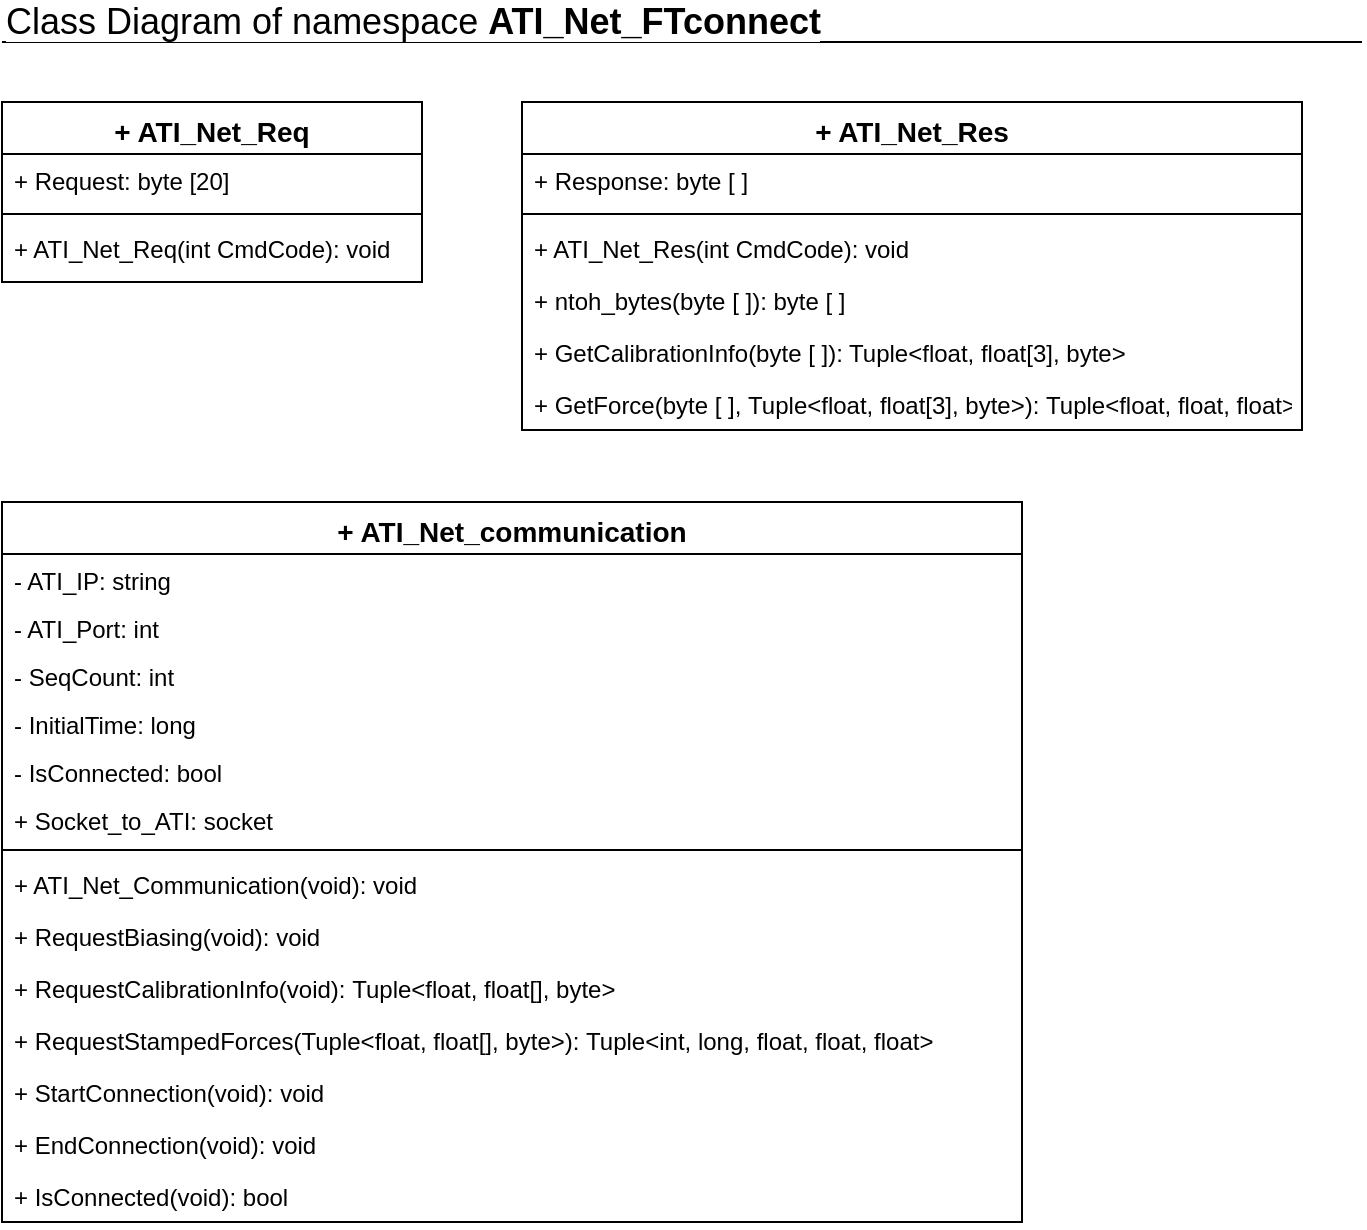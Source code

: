 <mxfile version="13.10.3" type="github">
  <diagram name="Page-1" id="2ca16b54-16f6-2749-3443-fa8db7711227">
    <mxGraphModel dx="1422" dy="705" grid="1" gridSize="10" guides="1" tooltips="1" connect="1" arrows="1" fold="1" page="1" pageScale="1" pageWidth="850" pageHeight="1100" background="#ffffff" math="0" shadow="0">
      <root>
        <mxCell id="0" />
        <mxCell id="1" parent="0" />
        <mxCell id="1iOGaAFrSu2fwKG4vINM-10" value="" style="endArrow=none;html=1;" parent="1" edge="1">
          <mxGeometry width="50" height="50" relative="1" as="geometry">
            <mxPoint x="20" y="40" as="sourcePoint" />
            <mxPoint x="700" y="40" as="targetPoint" />
          </mxGeometry>
        </mxCell>
        <mxCell id="1iOGaAFrSu2fwKG4vINM-11" value="&lt;font style=&quot;font-size: 18px ; background-color: rgb(255 , 255 , 255)&quot;&gt;Class Diagram of namespace &lt;b&gt;ATI_Net_FTconnect&lt;/b&gt;&lt;/font&gt;" style="text;html=1;strokeColor=none;fillColor=none;align=left;verticalAlign=middle;whiteSpace=wrap;rounded=0;" parent="1" vertex="1">
          <mxGeometry x="20" y="20" width="500" height="20" as="geometry" />
        </mxCell>
        <mxCell id="1iOGaAFrSu2fwKG4vINM-37" value="+ ATI_Net_Req" style="swimlane;fontStyle=1;align=center;verticalAlign=top;childLayout=stackLayout;horizontal=1;startSize=26;horizontalStack=0;resizeParent=1;resizeParentMax=0;resizeLast=0;collapsible=1;marginBottom=0;fontSize=14;" parent="1" vertex="1">
          <mxGeometry x="20" y="70" width="210" height="90" as="geometry">
            <mxRectangle x="20" y="50" width="110" height="26" as="alternateBounds" />
          </mxGeometry>
        </mxCell>
        <mxCell id="1iOGaAFrSu2fwKG4vINM-46" value="+ Request: byte [20]" style="text;strokeColor=none;fillColor=none;align=left;verticalAlign=top;spacingLeft=4;spacingRight=4;overflow=hidden;rotatable=0;points=[[0,0.5],[1,0.5]];portConstraint=eastwest;" parent="1iOGaAFrSu2fwKG4vINM-37" vertex="1">
          <mxGeometry y="26" width="210" height="26" as="geometry" />
        </mxCell>
        <mxCell id="1iOGaAFrSu2fwKG4vINM-39" value="" style="line;strokeWidth=1;fillColor=none;align=left;verticalAlign=middle;spacingTop=-1;spacingLeft=3;spacingRight=3;rotatable=0;labelPosition=right;points=[];portConstraint=eastwest;" parent="1iOGaAFrSu2fwKG4vINM-37" vertex="1">
          <mxGeometry y="52" width="210" height="8" as="geometry" />
        </mxCell>
        <mxCell id="1iOGaAFrSu2fwKG4vINM-40" value="+ ATI_Net_Req(int CmdCode): void" style="text;strokeColor=none;fillColor=none;align=left;verticalAlign=top;spacingLeft=4;spacingRight=4;overflow=hidden;rotatable=0;points=[[0,0.5],[1,0.5]];portConstraint=eastwest;" parent="1iOGaAFrSu2fwKG4vINM-37" vertex="1">
          <mxGeometry y="60" width="210" height="30" as="geometry" />
        </mxCell>
        <mxCell id="GB0pShtBo0qZIbZE_fmt-7" style="edgeStyle=orthogonalEdgeStyle;rounded=0;orthogonalLoop=1;jettySize=auto;html=1;exitX=1;exitY=0.5;exitDx=0;exitDy=0;" parent="1iOGaAFrSu2fwKG4vINM-37" source="1iOGaAFrSu2fwKG4vINM-46" target="1iOGaAFrSu2fwKG4vINM-46" edge="1">
          <mxGeometry relative="1" as="geometry" />
        </mxCell>
        <mxCell id="GB0pShtBo0qZIbZE_fmt-8" value="+ ATI_Net_communication" style="swimlane;fontStyle=1;align=center;verticalAlign=top;childLayout=stackLayout;horizontal=1;startSize=26;horizontalStack=0;resizeParent=1;resizeParentMax=0;resizeLast=0;collapsible=1;marginBottom=0;fontSize=14;" parent="1" vertex="1">
          <mxGeometry x="20" y="270" width="510" height="360" as="geometry">
            <mxRectangle x="20" y="150" width="110" height="26" as="alternateBounds" />
          </mxGeometry>
        </mxCell>
        <mxCell id="GB0pShtBo0qZIbZE_fmt-9" value="- ATI_IP: string" style="text;strokeColor=none;fillColor=none;align=left;verticalAlign=top;spacingLeft=4;spacingRight=4;overflow=hidden;rotatable=0;points=[[0,0.5],[1,0.5]];portConstraint=eastwest;spacingBottom=0;spacingTop=0;labelBackgroundColor=none;horizontal=1;" parent="GB0pShtBo0qZIbZE_fmt-8" vertex="1">
          <mxGeometry y="26" width="510" height="24" as="geometry" />
        </mxCell>
        <mxCell id="GB0pShtBo0qZIbZE_fmt-20" value="- ATI_Port: int" style="text;strokeColor=none;fillColor=none;align=left;verticalAlign=top;spacingLeft=4;spacingRight=4;overflow=hidden;rotatable=0;points=[[0,0.5],[1,0.5]];portConstraint=eastwest;spacingBottom=0;spacingTop=0;labelBackgroundColor=none;horizontal=1;" parent="GB0pShtBo0qZIbZE_fmt-8" vertex="1">
          <mxGeometry y="50" width="510" height="24" as="geometry" />
        </mxCell>
        <mxCell id="GB0pShtBo0qZIbZE_fmt-23" value="- SeqCount: int" style="text;strokeColor=none;fillColor=none;align=left;verticalAlign=top;spacingLeft=4;spacingRight=4;overflow=hidden;rotatable=0;points=[[0,0.5],[1,0.5]];portConstraint=eastwest;spacingBottom=0;spacingTop=0;labelBackgroundColor=none;horizontal=1;" parent="GB0pShtBo0qZIbZE_fmt-8" vertex="1">
          <mxGeometry y="74" width="510" height="24" as="geometry" />
        </mxCell>
        <mxCell id="GB0pShtBo0qZIbZE_fmt-24" value="- InitialTime: long" style="text;strokeColor=none;fillColor=none;align=left;verticalAlign=top;spacingLeft=4;spacingRight=4;overflow=hidden;rotatable=0;points=[[0,0.5],[1,0.5]];portConstraint=eastwest;spacingBottom=0;spacingTop=0;labelBackgroundColor=none;horizontal=1;" parent="GB0pShtBo0qZIbZE_fmt-8" vertex="1">
          <mxGeometry y="98" width="510" height="24" as="geometry" />
        </mxCell>
        <mxCell id="GB0pShtBo0qZIbZE_fmt-22" value="- IsConnected: bool" style="text;strokeColor=none;fillColor=none;align=left;verticalAlign=top;spacingLeft=4;spacingRight=4;overflow=hidden;rotatable=0;points=[[0,0.5],[1,0.5]];portConstraint=eastwest;spacingBottom=0;spacingTop=0;labelBackgroundColor=none;horizontal=1;" parent="GB0pShtBo0qZIbZE_fmt-8" vertex="1">
          <mxGeometry y="122" width="510" height="24" as="geometry" />
        </mxCell>
        <mxCell id="GB0pShtBo0qZIbZE_fmt-25" value="+ Socket_to_ATI: socket" style="text;strokeColor=none;fillColor=none;align=left;verticalAlign=top;spacingLeft=4;spacingRight=4;overflow=hidden;rotatable=0;points=[[0,0.5],[1,0.5]];portConstraint=eastwest;spacingBottom=0;spacingTop=0;labelBackgroundColor=none;horizontal=1;" parent="GB0pShtBo0qZIbZE_fmt-8" vertex="1">
          <mxGeometry y="146" width="510" height="24" as="geometry" />
        </mxCell>
        <mxCell id="GB0pShtBo0qZIbZE_fmt-10" value="" style="line;strokeWidth=1;fillColor=none;align=left;verticalAlign=middle;spacingTop=-1;spacingLeft=3;spacingRight=3;rotatable=0;labelPosition=right;points=[];portConstraint=eastwest;" parent="GB0pShtBo0qZIbZE_fmt-8" vertex="1">
          <mxGeometry y="170" width="510" height="8" as="geometry" />
        </mxCell>
        <mxCell id="GB0pShtBo0qZIbZE_fmt-11" value="+ ATI_Net_Communication(void): void " style="text;strokeColor=none;fillColor=none;align=left;verticalAlign=top;spacingLeft=4;spacingRight=4;overflow=hidden;rotatable=0;points=[[0,0.5],[1,0.5]];portConstraint=eastwest;" parent="GB0pShtBo0qZIbZE_fmt-8" vertex="1">
          <mxGeometry y="178" width="510" height="26" as="geometry" />
        </mxCell>
        <mxCell id="GB0pShtBo0qZIbZE_fmt-12" value="+ RequestBiasing(void): void" style="text;strokeColor=none;fillColor=none;align=left;verticalAlign=top;spacingLeft=4;spacingRight=4;overflow=hidden;rotatable=0;points=[[0,0.5],[1,0.5]];portConstraint=eastwest;" parent="GB0pShtBo0qZIbZE_fmt-8" vertex="1">
          <mxGeometry y="204" width="510" height="26" as="geometry" />
        </mxCell>
        <mxCell id="GB0pShtBo0qZIbZE_fmt-13" value="+ RequestCalibrationInfo(void): Tuple&lt;float, float[], byte&gt;" style="text;strokeColor=none;fillColor=none;align=left;verticalAlign=top;spacingLeft=4;spacingRight=4;overflow=hidden;rotatable=0;points=[[0,0.5],[1,0.5]];portConstraint=eastwest;" parent="GB0pShtBo0qZIbZE_fmt-8" vertex="1">
          <mxGeometry y="230" width="510" height="26" as="geometry" />
        </mxCell>
        <mxCell id="GB0pShtBo0qZIbZE_fmt-27" value="+ RequestStampedForces(Tuple&lt;float, float[], byte&gt;): Tuple&lt;int, long, float, float, float&gt; " style="text;strokeColor=none;fillColor=none;align=left;verticalAlign=top;spacingLeft=4;spacingRight=4;overflow=hidden;rotatable=0;points=[[0,0.5],[1,0.5]];portConstraint=eastwest;" parent="GB0pShtBo0qZIbZE_fmt-8" vertex="1">
          <mxGeometry y="256" width="510" height="26" as="geometry" />
        </mxCell>
        <mxCell id="GB0pShtBo0qZIbZE_fmt-14" value="+ StartConnection(void): void" style="text;strokeColor=none;fillColor=none;align=left;verticalAlign=top;spacingLeft=4;spacingRight=4;overflow=hidden;rotatable=0;points=[[0,0.5],[1,0.5]];portConstraint=eastwest;" parent="GB0pShtBo0qZIbZE_fmt-8" vertex="1">
          <mxGeometry y="282" width="510" height="26" as="geometry" />
        </mxCell>
        <mxCell id="GB0pShtBo0qZIbZE_fmt-29" value="+ EndConnection(void): void" style="text;strokeColor=none;fillColor=none;align=left;verticalAlign=top;spacingLeft=4;spacingRight=4;overflow=hidden;rotatable=0;points=[[0,0.5],[1,0.5]];portConstraint=eastwest;" parent="GB0pShtBo0qZIbZE_fmt-8" vertex="1">
          <mxGeometry y="308" width="510" height="26" as="geometry" />
        </mxCell>
        <mxCell id="GB0pShtBo0qZIbZE_fmt-28" value="+ IsConnected(void): bool" style="text;strokeColor=none;fillColor=none;align=left;verticalAlign=top;spacingLeft=4;spacingRight=4;overflow=hidden;rotatable=0;points=[[0,0.5],[1,0.5]];portConstraint=eastwest;" parent="GB0pShtBo0qZIbZE_fmt-8" vertex="1">
          <mxGeometry y="334" width="510" height="26" as="geometry" />
        </mxCell>
        <mxCell id="1iOGaAFrSu2fwKG4vINM-42" value="+ ATI_Net_Res" style="swimlane;fontStyle=1;align=center;verticalAlign=top;childLayout=stackLayout;horizontal=1;startSize=26;horizontalStack=0;resizeParent=1;resizeParentMax=0;resizeLast=0;collapsible=1;marginBottom=0;fontSize=14;" parent="1" vertex="1">
          <mxGeometry x="280" y="70" width="390" height="164" as="geometry">
            <mxRectangle x="20" y="150" width="110" height="26" as="alternateBounds" />
          </mxGeometry>
        </mxCell>
        <mxCell id="1iOGaAFrSu2fwKG4vINM-43" value="+ Response: byte [ ]" style="text;strokeColor=none;fillColor=none;align=left;verticalAlign=top;spacingLeft=4;spacingRight=4;overflow=hidden;rotatable=0;points=[[0,0.5],[1,0.5]];portConstraint=eastwest;" parent="1iOGaAFrSu2fwKG4vINM-42" vertex="1">
          <mxGeometry y="26" width="390" height="26" as="geometry" />
        </mxCell>
        <mxCell id="1iOGaAFrSu2fwKG4vINM-44" value="" style="line;strokeWidth=1;fillColor=none;align=left;verticalAlign=middle;spacingTop=-1;spacingLeft=3;spacingRight=3;rotatable=0;labelPosition=right;points=[];portConstraint=eastwest;" parent="1iOGaAFrSu2fwKG4vINM-42" vertex="1">
          <mxGeometry y="52" width="390" height="8" as="geometry" />
        </mxCell>
        <mxCell id="1iOGaAFrSu2fwKG4vINM-45" value="+ ATI_Net_Res(int CmdCode): void" style="text;strokeColor=none;fillColor=none;align=left;verticalAlign=top;spacingLeft=4;spacingRight=4;overflow=hidden;rotatable=0;points=[[0,0.5],[1,0.5]];portConstraint=eastwest;" parent="1iOGaAFrSu2fwKG4vINM-42" vertex="1">
          <mxGeometry y="60" width="390" height="26" as="geometry" />
        </mxCell>
        <mxCell id="GB0pShtBo0qZIbZE_fmt-3" value="+ ntoh_bytes(byte [ ]): byte [ ] " style="text;strokeColor=none;fillColor=none;align=left;verticalAlign=top;spacingLeft=4;spacingRight=4;overflow=hidden;rotatable=0;points=[[0,0.5],[1,0.5]];portConstraint=eastwest;" parent="1iOGaAFrSu2fwKG4vINM-42" vertex="1">
          <mxGeometry y="86" width="390" height="26" as="geometry" />
        </mxCell>
        <mxCell id="GB0pShtBo0qZIbZE_fmt-5" value="+ GetCalibrationInfo(byte [ ]): Tuple&lt;float, float[3], byte&gt;" style="text;strokeColor=none;fillColor=none;align=left;verticalAlign=top;spacingLeft=4;spacingRight=4;overflow=hidden;rotatable=0;points=[[0,0.5],[1,0.5]];portConstraint=eastwest;" parent="1iOGaAFrSu2fwKG4vINM-42" vertex="1">
          <mxGeometry y="112" width="390" height="26" as="geometry" />
        </mxCell>
        <mxCell id="GB0pShtBo0qZIbZE_fmt-4" value="+ GetForce(byte [ ], Tuple&lt;float, float[3], byte&gt;): Tuple&lt;float, float, float&gt;" style="text;strokeColor=none;fillColor=none;align=left;verticalAlign=top;spacingLeft=4;spacingRight=4;overflow=hidden;rotatable=0;points=[[0,0.5],[1,0.5]];portConstraint=eastwest;" parent="1iOGaAFrSu2fwKG4vINM-42" vertex="1">
          <mxGeometry y="138" width="390" height="26" as="geometry" />
        </mxCell>
      </root>
    </mxGraphModel>
  </diagram>
</mxfile>
